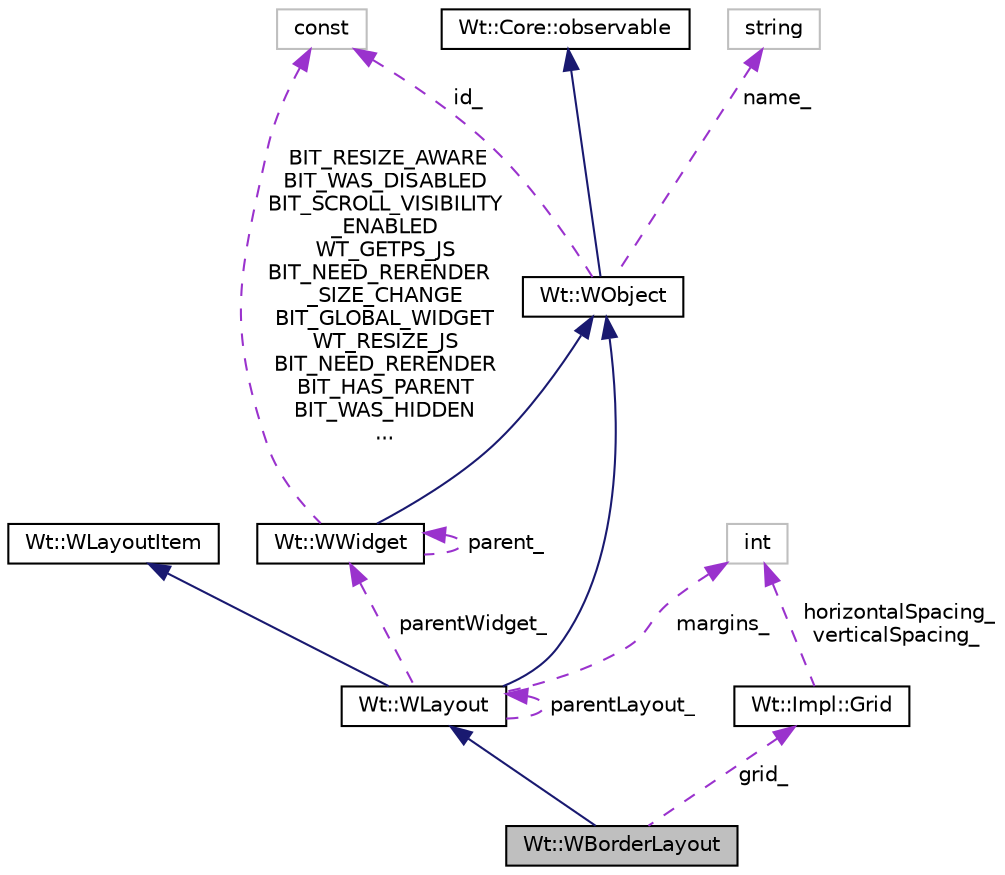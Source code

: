 digraph "Wt::WBorderLayout"
{
 // LATEX_PDF_SIZE
  edge [fontname="Helvetica",fontsize="10",labelfontname="Helvetica",labelfontsize="10"];
  node [fontname="Helvetica",fontsize="10",shape=record];
  Node1 [label="Wt::WBorderLayout",height=0.2,width=0.4,color="black", fillcolor="grey75", style="filled", fontcolor="black",tooltip="A layout manager which divides the container region in five regions."];
  Node2 -> Node1 [dir="back",color="midnightblue",fontsize="10",style="solid"];
  Node2 [label="Wt::WLayout",height=0.2,width=0.4,color="black", fillcolor="white", style="filled",URL="$classWt_1_1WLayout.html",tooltip="An abstract base class for layout managers."];
  Node3 -> Node2 [dir="back",color="midnightblue",fontsize="10",style="solid"];
  Node3 [label="Wt::WLayoutItem",height=0.2,width=0.4,color="black", fillcolor="white", style="filled",URL="$classWt_1_1WLayoutItem.html",tooltip="An abstract base class for items that can participate in a layout."];
  Node4 -> Node2 [dir="back",color="midnightblue",fontsize="10",style="solid"];
  Node4 [label="Wt::WObject",height=0.2,width=0.4,color="black", fillcolor="white", style="filled",URL="$classWt_1_1WObject.html",tooltip="A base class for objects that participate in the signal/slot system."];
  Node5 -> Node4 [dir="back",color="midnightblue",fontsize="10",style="solid"];
  Node5 [label="Wt::Core::observable",height=0.2,width=0.4,color="black", fillcolor="white", style="filled",URL="$classWt_1_1Core_1_1observable.html",tooltip="A base class for objects whose life-time can be tracked."];
  Node6 -> Node4 [dir="back",color="darkorchid3",fontsize="10",style="dashed",label=" name_" ];
  Node6 [label="string",height=0.2,width=0.4,color="grey75", fillcolor="white", style="filled",tooltip=" "];
  Node7 -> Node4 [dir="back",color="darkorchid3",fontsize="10",style="dashed",label=" id_" ];
  Node7 [label="const",height=0.2,width=0.4,color="grey75", fillcolor="white", style="filled",tooltip=" "];
  Node8 -> Node2 [dir="back",color="darkorchid3",fontsize="10",style="dashed",label=" margins_" ];
  Node8 [label="int",height=0.2,width=0.4,color="grey75", fillcolor="white", style="filled",tooltip=" "];
  Node9 -> Node2 [dir="back",color="darkorchid3",fontsize="10",style="dashed",label=" parentWidget_" ];
  Node9 [label="Wt::WWidget",height=0.2,width=0.4,color="black", fillcolor="white", style="filled",URL="$classWt_1_1WWidget.html",tooltip="The abstract base class for a user-interface component."];
  Node4 -> Node9 [dir="back",color="midnightblue",fontsize="10",style="solid"];
  Node9 -> Node9 [dir="back",color="darkorchid3",fontsize="10",style="dashed",label=" parent_" ];
  Node7 -> Node9 [dir="back",color="darkorchid3",fontsize="10",style="dashed",label=" BIT_RESIZE_AWARE\nBIT_WAS_DISABLED\nBIT_SCROLL_VISIBILITY\l_ENABLED\nWT_GETPS_JS\nBIT_NEED_RERENDER\l_SIZE_CHANGE\nBIT_GLOBAL_WIDGET\nWT_RESIZE_JS\nBIT_NEED_RERENDER\nBIT_HAS_PARENT\nBIT_WAS_HIDDEN\n..." ];
  Node2 -> Node2 [dir="back",color="darkorchid3",fontsize="10",style="dashed",label=" parentLayout_" ];
  Node10 -> Node1 [dir="back",color="darkorchid3",fontsize="10",style="dashed",label=" grid_" ];
  Node10 [label="Wt::Impl::Grid",height=0.2,width=0.4,color="black", fillcolor="white", style="filled",URL="$structWt_1_1Impl_1_1Grid.html",tooltip=" "];
  Node8 -> Node10 [dir="back",color="darkorchid3",fontsize="10",style="dashed",label=" horizontalSpacing_\nverticalSpacing_" ];
}
